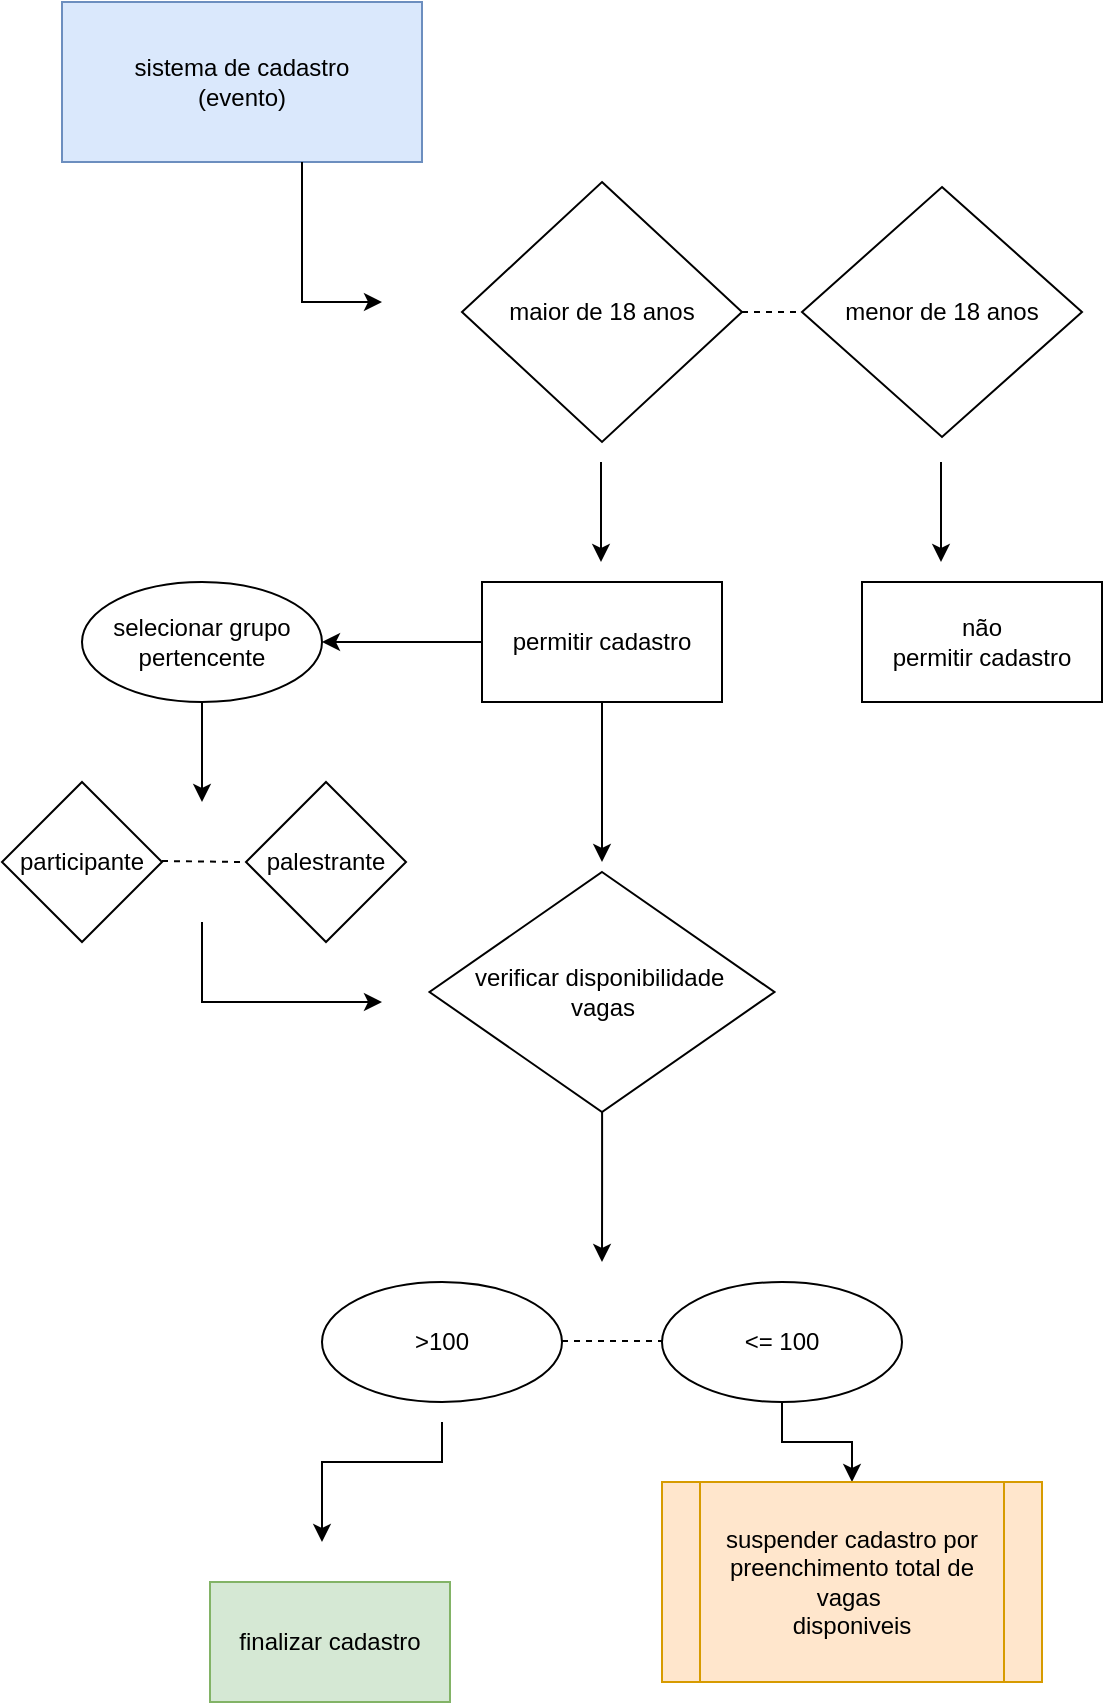 <mxfile version="20.5.1" type="github">
  <diagram id="t61MXUw7peD3HUVlGehA" name="Página-1">
    <mxGraphModel dx="868" dy="450" grid="1" gridSize="10" guides="1" tooltips="1" connect="1" arrows="1" fold="1" page="1" pageScale="1" pageWidth="827" pageHeight="1169" math="0" shadow="0">
      <root>
        <mxCell id="0" />
        <mxCell id="1" parent="0" />
        <mxCell id="be1h6u7VKQigyVjVku2L-1" value="&lt;font style=&quot;vertical-align: inherit;&quot;&gt;&lt;font style=&quot;vertical-align: inherit;&quot;&gt;sistema de cadastro&lt;br&gt;(evento)&lt;br&gt;&lt;/font&gt;&lt;/font&gt;" style="rounded=0;whiteSpace=wrap;html=1;fillColor=#dae8fc;strokeColor=#6c8ebf;" vertex="1" parent="1">
          <mxGeometry x="280" y="90" width="180" height="80" as="geometry" />
        </mxCell>
        <mxCell id="be1h6u7VKQigyVjVku2L-12" value="" style="edgeStyle=segmentEdgeStyle;endArrow=classic;html=1;rounded=0;" edge="1" parent="1" source="be1h6u7VKQigyVjVku2L-1">
          <mxGeometry width="50" height="50" relative="1" as="geometry">
            <mxPoint x="410" y="180" as="sourcePoint" />
            <mxPoint x="440" y="240" as="targetPoint" />
            <Array as="points">
              <mxPoint x="400" y="240" />
            </Array>
          </mxGeometry>
        </mxCell>
        <mxCell id="be1h6u7VKQigyVjVku2L-14" value="&lt;font style=&quot;vertical-align: inherit;&quot;&gt;&lt;font style=&quot;vertical-align: inherit;&quot;&gt;maior de 18 anos&lt;/font&gt;&lt;/font&gt;" style="rhombus;whiteSpace=wrap;html=1;" vertex="1" parent="1">
          <mxGeometry x="480" y="180" width="140" height="130" as="geometry" />
        </mxCell>
        <mxCell id="be1h6u7VKQigyVjVku2L-15" value="&lt;font style=&quot;vertical-align: inherit;&quot;&gt;&lt;font style=&quot;vertical-align: inherit;&quot;&gt;menor de 18 anos&lt;/font&gt;&lt;/font&gt;" style="rhombus;whiteSpace=wrap;html=1;" vertex="1" parent="1">
          <mxGeometry x="650" y="182.5" width="140" height="125" as="geometry" />
        </mxCell>
        <mxCell id="be1h6u7VKQigyVjVku2L-17" value="" style="endArrow=none;dashed=1;html=1;rounded=0;entryX=0;entryY=0.5;entryDx=0;entryDy=0;" edge="1" parent="1" source="be1h6u7VKQigyVjVku2L-14" target="be1h6u7VKQigyVjVku2L-15">
          <mxGeometry width="50" height="50" relative="1" as="geometry">
            <mxPoint x="600" y="270" as="sourcePoint" />
            <mxPoint x="680" y="260" as="targetPoint" />
            <Array as="points" />
          </mxGeometry>
        </mxCell>
        <mxCell id="be1h6u7VKQigyVjVku2L-19" value="" style="endArrow=classic;html=1;rounded=0;" edge="1" parent="1">
          <mxGeometry width="50" height="50" relative="1" as="geometry">
            <mxPoint x="549.5" y="320" as="sourcePoint" />
            <mxPoint x="549.5" y="370" as="targetPoint" />
          </mxGeometry>
        </mxCell>
        <mxCell id="be1h6u7VKQigyVjVku2L-20" value="" style="endArrow=classic;html=1;rounded=0;" edge="1" parent="1">
          <mxGeometry width="50" height="50" relative="1" as="geometry">
            <mxPoint x="719.5" y="320" as="sourcePoint" />
            <mxPoint x="719.5" y="370" as="targetPoint" />
          </mxGeometry>
        </mxCell>
        <mxCell id="be1h6u7VKQigyVjVku2L-25" value="" style="edgeStyle=orthogonalEdgeStyle;rounded=0;orthogonalLoop=1;jettySize=auto;html=1;" edge="1" parent="1" source="be1h6u7VKQigyVjVku2L-21">
          <mxGeometry relative="1" as="geometry">
            <mxPoint x="550" y="520" as="targetPoint" />
          </mxGeometry>
        </mxCell>
        <mxCell id="be1h6u7VKQigyVjVku2L-28" value="" style="edgeStyle=orthogonalEdgeStyle;rounded=0;orthogonalLoop=1;jettySize=auto;html=1;" edge="1" parent="1" source="be1h6u7VKQigyVjVku2L-21" target="be1h6u7VKQigyVjVku2L-27">
          <mxGeometry relative="1" as="geometry" />
        </mxCell>
        <mxCell id="be1h6u7VKQigyVjVku2L-21" value="permitir cadastro" style="rounded=0;whiteSpace=wrap;html=1;" vertex="1" parent="1">
          <mxGeometry x="490" y="380" width="120" height="60" as="geometry" />
        </mxCell>
        <mxCell id="be1h6u7VKQigyVjVku2L-22" value="não &lt;br&gt;permitir cadastro" style="rounded=0;whiteSpace=wrap;html=1;" vertex="1" parent="1">
          <mxGeometry x="680" y="380" width="120" height="60" as="geometry" />
        </mxCell>
        <mxCell id="be1h6u7VKQigyVjVku2L-38" value="" style="edgeStyle=orthogonalEdgeStyle;rounded=0;orthogonalLoop=1;jettySize=auto;html=1;" edge="1" parent="1" source="be1h6u7VKQigyVjVku2L-26">
          <mxGeometry relative="1" as="geometry">
            <mxPoint x="550" y="720" as="targetPoint" />
          </mxGeometry>
        </mxCell>
        <mxCell id="be1h6u7VKQigyVjVku2L-26" value="verificar disponibilidade&amp;nbsp;&lt;br&gt;vagas" style="rhombus;whiteSpace=wrap;html=1;rounded=0;" vertex="1" parent="1">
          <mxGeometry x="463.75" y="525" width="172.5" height="120" as="geometry" />
        </mxCell>
        <mxCell id="be1h6u7VKQigyVjVku2L-30" value="" style="edgeStyle=orthogonalEdgeStyle;rounded=0;orthogonalLoop=1;jettySize=auto;html=1;" edge="1" parent="1" source="be1h6u7VKQigyVjVku2L-27">
          <mxGeometry relative="1" as="geometry">
            <mxPoint x="350" y="490" as="targetPoint" />
          </mxGeometry>
        </mxCell>
        <mxCell id="be1h6u7VKQigyVjVku2L-27" value="selecionar grupo pertencente" style="ellipse;whiteSpace=wrap;html=1;rounded=0;" vertex="1" parent="1">
          <mxGeometry x="290" y="380" width="120" height="60" as="geometry" />
        </mxCell>
        <mxCell id="be1h6u7VKQigyVjVku2L-31" value="participante" style="rhombus;whiteSpace=wrap;html=1;" vertex="1" parent="1">
          <mxGeometry x="250" y="480" width="80" height="80" as="geometry" />
        </mxCell>
        <mxCell id="be1h6u7VKQigyVjVku2L-32" value="palestrante" style="rhombus;whiteSpace=wrap;html=1;" vertex="1" parent="1">
          <mxGeometry x="372" y="480" width="80" height="80" as="geometry" />
        </mxCell>
        <mxCell id="be1h6u7VKQigyVjVku2L-33" value="" style="endArrow=none;dashed=1;html=1;rounded=0;" edge="1" parent="1">
          <mxGeometry width="50" height="50" relative="1" as="geometry">
            <mxPoint x="330" y="519.5" as="sourcePoint" />
            <mxPoint x="370" y="520" as="targetPoint" />
          </mxGeometry>
        </mxCell>
        <mxCell id="be1h6u7VKQigyVjVku2L-35" value="" style="edgeStyle=segmentEdgeStyle;endArrow=classic;html=1;rounded=0;" edge="1" parent="1">
          <mxGeometry width="50" height="50" relative="1" as="geometry">
            <mxPoint x="350" y="550" as="sourcePoint" />
            <mxPoint x="440" y="590" as="targetPoint" />
            <Array as="points">
              <mxPoint x="350" y="590" />
            </Array>
          </mxGeometry>
        </mxCell>
        <mxCell id="be1h6u7VKQigyVjVku2L-51" value="" style="edgeStyle=orthogonalEdgeStyle;rounded=0;orthogonalLoop=1;jettySize=auto;html=1;" edge="1" parent="1" source="be1h6u7VKQigyVjVku2L-39" target="be1h6u7VKQigyVjVku2L-50">
          <mxGeometry relative="1" as="geometry" />
        </mxCell>
        <mxCell id="be1h6u7VKQigyVjVku2L-39" value="&amp;lt;= 100" style="ellipse;whiteSpace=wrap;html=1;rounded=0;" vertex="1" parent="1">
          <mxGeometry x="580" y="730" width="120" height="60" as="geometry" />
        </mxCell>
        <mxCell id="be1h6u7VKQigyVjVku2L-42" value="&amp;gt;100" style="ellipse;whiteSpace=wrap;html=1;rounded=0;" vertex="1" parent="1">
          <mxGeometry x="410" y="730" width="120" height="60" as="geometry" />
        </mxCell>
        <mxCell id="be1h6u7VKQigyVjVku2L-43" value="" style="endArrow=none;dashed=1;html=1;rounded=0;" edge="1" parent="1">
          <mxGeometry width="50" height="50" relative="1" as="geometry">
            <mxPoint x="530" y="759.5" as="sourcePoint" />
            <mxPoint x="580" y="759.5" as="targetPoint" />
          </mxGeometry>
        </mxCell>
        <mxCell id="be1h6u7VKQigyVjVku2L-46" value="" style="edgeStyle=elbowEdgeStyle;elbow=vertical;endArrow=classic;html=1;rounded=0;" edge="1" parent="1">
          <mxGeometry width="50" height="50" relative="1" as="geometry">
            <mxPoint x="470" y="800" as="sourcePoint" />
            <mxPoint x="410" y="860" as="targetPoint" />
            <Array as="points">
              <mxPoint x="450" y="820" />
            </Array>
          </mxGeometry>
        </mxCell>
        <mxCell id="be1h6u7VKQigyVjVku2L-47" value="finalizar cadastro" style="rounded=0;whiteSpace=wrap;html=1;fillColor=#d5e8d4;strokeColor=#82b366;" vertex="1" parent="1">
          <mxGeometry x="354" y="880" width="120" height="60" as="geometry" />
        </mxCell>
        <mxCell id="be1h6u7VKQigyVjVku2L-50" value="suspender cadastro por preenchimento total de vagas&amp;nbsp;&lt;br&gt;disponiveis" style="shape=process;whiteSpace=wrap;html=1;backgroundOutline=1;rounded=0;fillColor=#ffe6cc;strokeColor=#d79b00;" vertex="1" parent="1">
          <mxGeometry x="580" y="830" width="190" height="100" as="geometry" />
        </mxCell>
      </root>
    </mxGraphModel>
  </diagram>
</mxfile>
